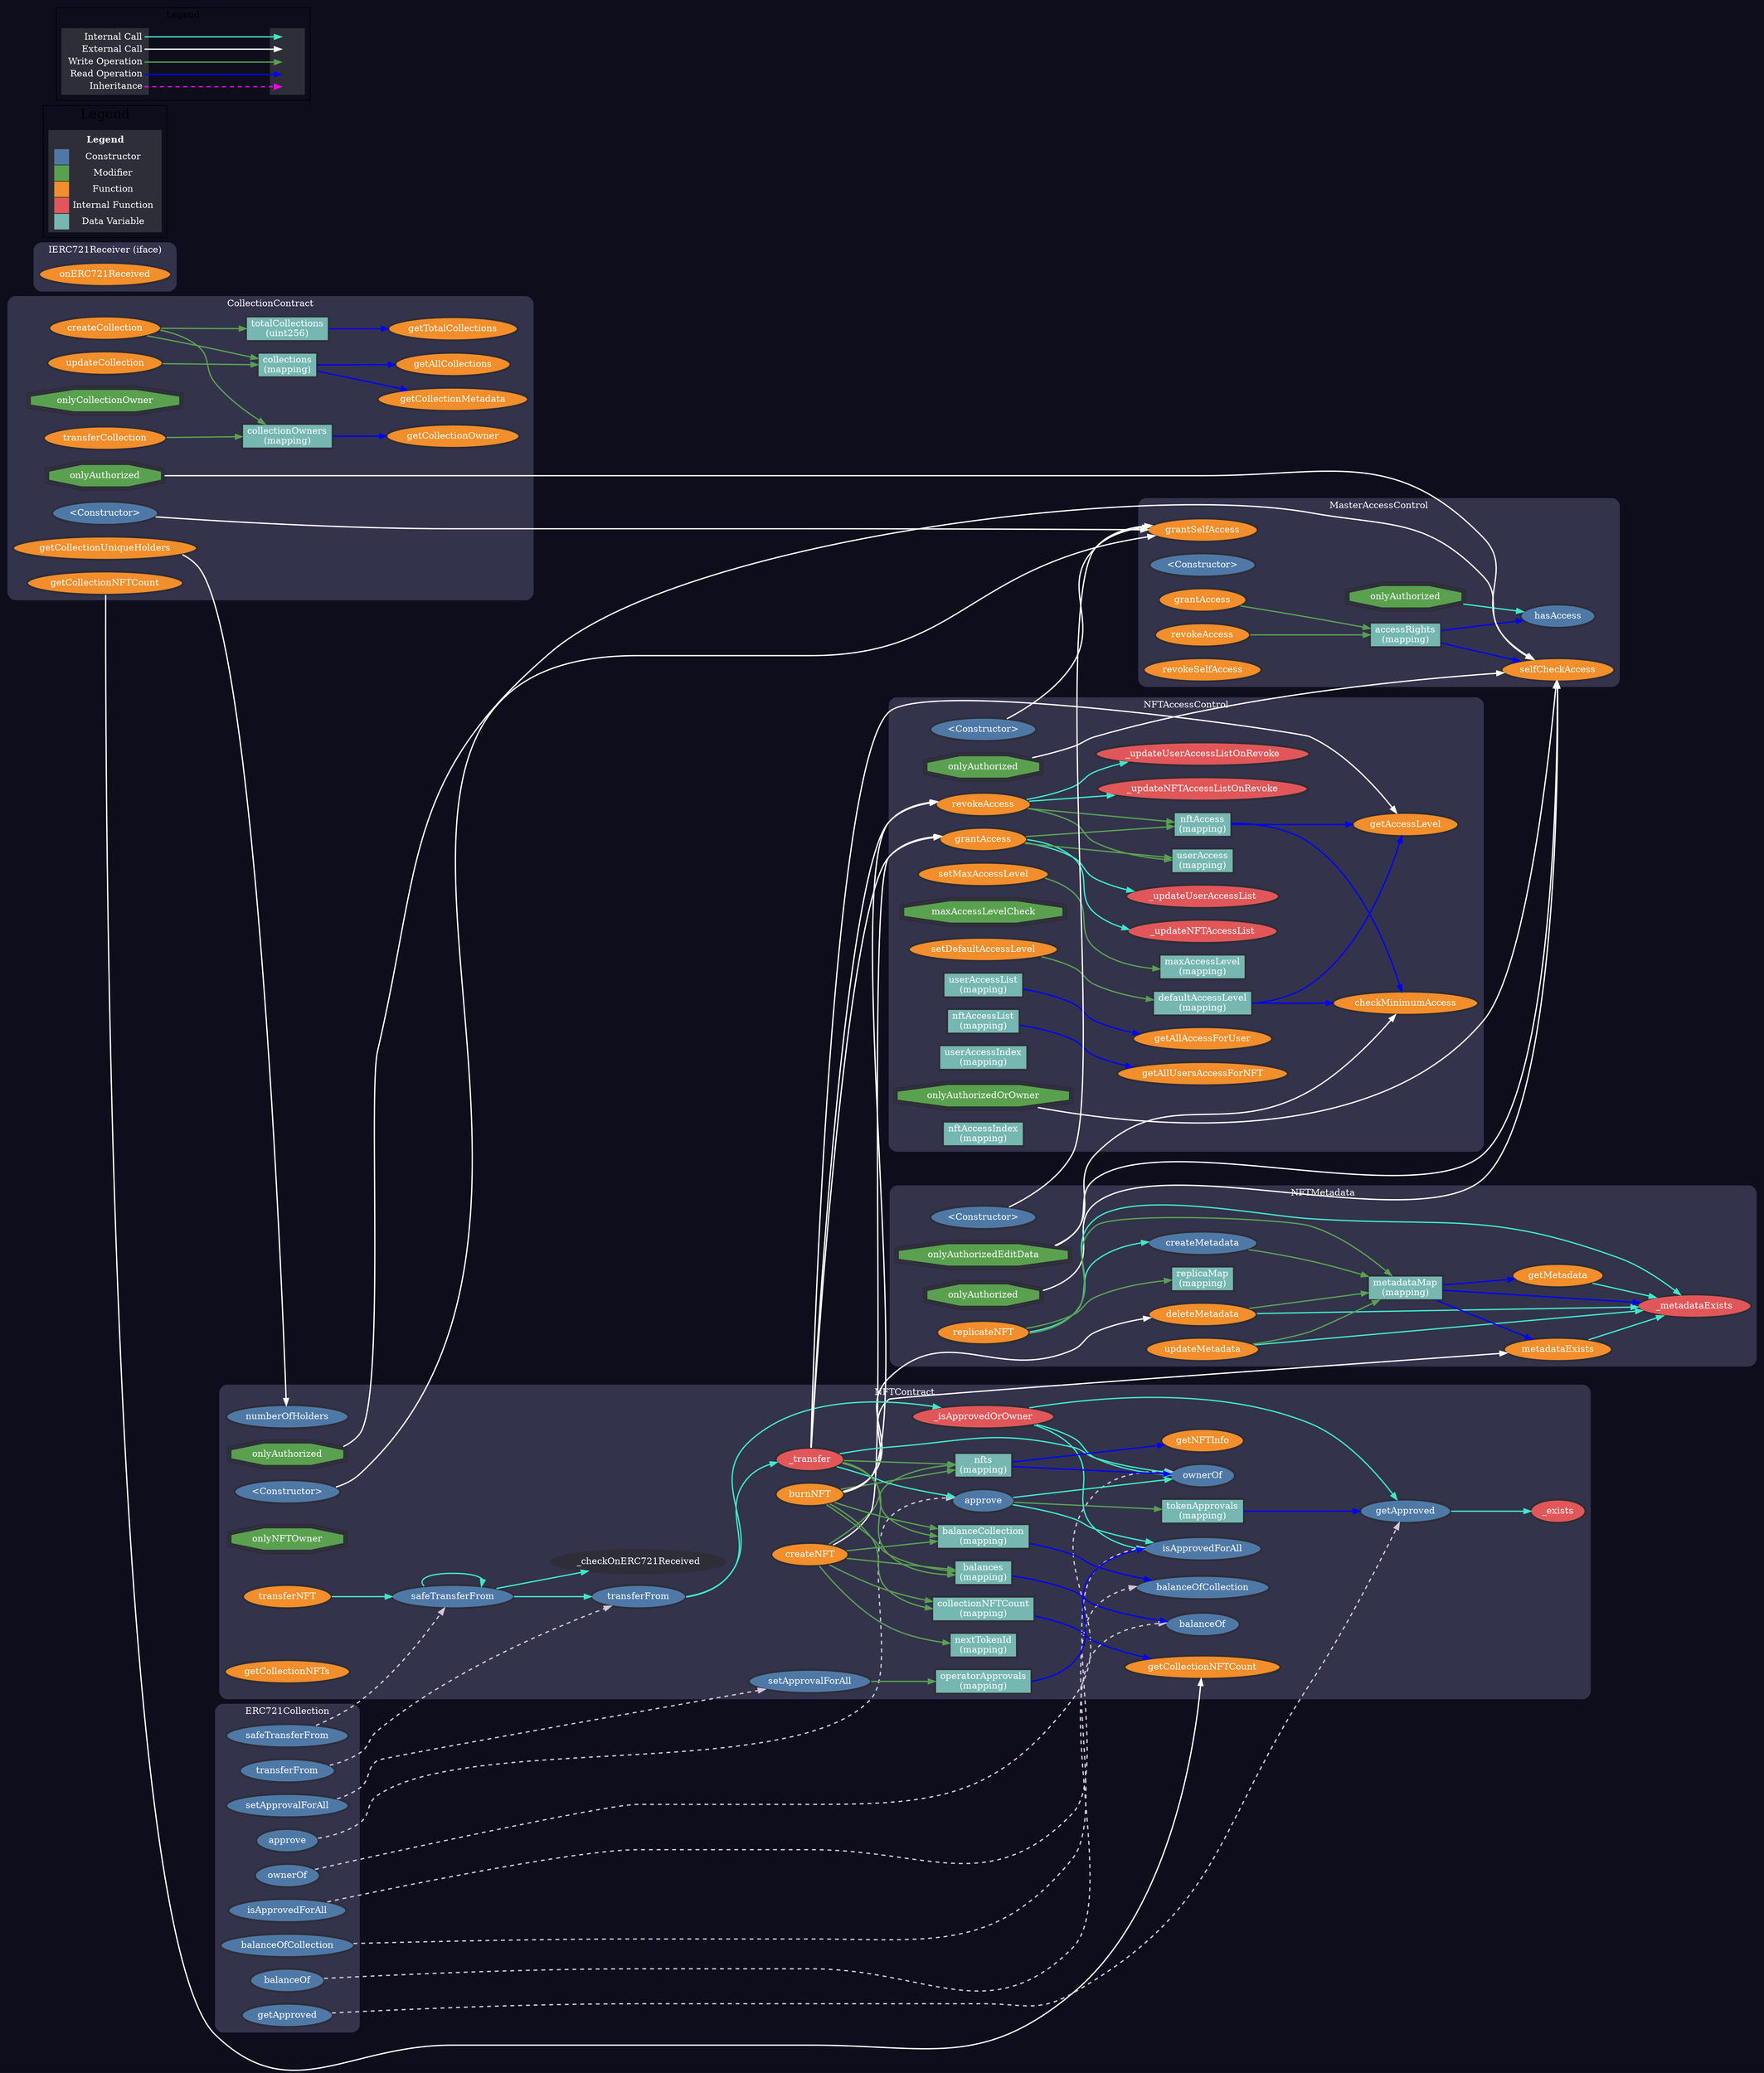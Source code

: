 digraph G {
  graph [ratio="auto", page="100", compound=true, bgcolor="#0d0d1c"];
  node [style="filled", fillcolor="#2E2E38", color="#2E2E38", penwidth=3, fontcolor="white"];
  edge [color="#FFFFFF", penwidth=2, fontname="Helvetica", fontcolor="white"];

  subgraph "clusterCollectionContract" {
    graph [label="CollectionContract", color="#33334C", fontcolor="white", style="rounded", bgcolor="#33334C"];
    "CollectionContract.<Constructor>" [label="<Constructor>", fillcolor="#4E79A7", fontcolor="white"];
    "CollectionContract.onlyAuthorized" [label="onlyAuthorized", fillcolor="#59A14F", fontcolor="white", shape=doubleoctagon];
    "CollectionContract.onlyCollectionOwner" [label="onlyCollectionOwner", fillcolor="#59A14F", fontcolor="white", shape=doubleoctagon];
    "CollectionContract.createCollection" [label="createCollection", fillcolor="#F28E2B", fontcolor="white"];
    "CollectionContract.updateCollection" [label="updateCollection", fillcolor="#F28E2B", fontcolor="white"];
    "CollectionContract.transferCollection" [label="transferCollection", fillcolor="#F28E2B", fontcolor="white"];
    "CollectionContract.getCollectionMetadata" [label="getCollectionMetadata", fillcolor="#F28E2B", fontcolor="white"];
    "CollectionContract.getCollectionOwner" [label="getCollectionOwner", fillcolor="#F28E2B", fontcolor="white"];
    "CollectionContract.getTotalCollections" [label="getTotalCollections", fillcolor="#F28E2B", fontcolor="white"];
    "CollectionContract.getAllCollections" [label="getAllCollections", fillcolor="#F28E2B", fontcolor="white"];
    "CollectionContract.getCollectionNFTCount" [label="getCollectionNFTCount", fillcolor="#F28E2B", fontcolor="white"];
    "CollectionContract.getCollectionUniqueHolders" [label="getCollectionUniqueHolders", fillcolor="#F28E2B", fontcolor="white"];

    "CollectionContract.collections" [label="collections\n(mapping)", shape="rectangle", fillcolor="#76B7B2", fontcolor="white"];
    "CollectionContract.collectionOwners" [label="collectionOwners\n(mapping)", shape="rectangle", fillcolor="#76B7B2", fontcolor="white"];
    "CollectionContract.totalCollections" [label="totalCollections\n(uint256)", shape="rectangle", fillcolor="#76B7B2", fontcolor="white"];
  }

  subgraph "clusterMasterAccessControl" {
    graph [label="MasterAccessControl", color="#33334C", fontcolor="white", style="rounded", bgcolor="#33334C"];
    "MasterAccessControl.grantSelfAccess" [label="grantSelfAccess", fillcolor="#F28E2B", fontcolor="white"];
    "MasterAccessControl.selfCheckAccess" [label="selfCheckAccess", fillcolor="#F28E2B", fontcolor="white"];
    "MasterAccessControl.onlyAuthorized" [label="onlyAuthorized", fillcolor="#59A14F", fontcolor="white", shape=doubleoctagon];
    "MasterAccessControl.<Constructor>" [label="<Constructor>", fillcolor="#4E79A7", fontcolor="white"];
    "MasterAccessControl.grantAccess" [label="grantAccess", fillcolor="#F28E2B", fontcolor="white"];
    "MasterAccessControl.revokeAccess" [label="revokeAccess", fillcolor="#F28E2B", fontcolor="white"];
    "MasterAccessControl.revokeSelfAccess" [label="revokeSelfAccess", fillcolor="#F28E2B", fontcolor="white"];
    "MasterAccessControl.hasAccess" [label="hasAccess", fillcolor="#4E79A7", fontcolor="white"];

    "MasterAccessControl.accessRights" [label="accessRights\n(mapping)", shape="rectangle", fillcolor="#76B7B2", fontcolor="white"];
  }

  subgraph "clusterERC721Collection" {
    graph [label="ERC721Collection", color="#33334C", fontcolor="white", style="rounded", bgcolor="#33334C"];
    "ERC721Collection.balanceOf" [label="balanceOf", fillcolor="#4E79A7", fontcolor="white"];
    "ERC721Collection.balanceOfCollection" [label="balanceOfCollection", fillcolor="#4E79A7", fontcolor="white"];
    "ERC721Collection.ownerOf" [label="ownerOf", fillcolor="#4E79A7", fontcolor="white"];
    "ERC721Collection.safeTransferFrom" [label="safeTransferFrom", fillcolor="#4E79A7", fontcolor="white"];
    "ERC721Collection.transferFrom" [label="transferFrom", fillcolor="#4E79A7", fontcolor="white"];
    "ERC721Collection.approve" [label="approve", fillcolor="#4E79A7", fontcolor="white"];
    "ERC721Collection.setApprovalForAll" [label="setApprovalForAll", fillcolor="#4E79A7", fontcolor="white"];
    "ERC721Collection.getApproved" [label="getApproved", fillcolor="#4E79A7", fontcolor="white"];
    "ERC721Collection.isApprovedForAll" [label="isApprovedForAll", fillcolor="#4E79A7", fontcolor="white"];
  }

  subgraph "clusterNFTContract" {
    graph [label="NFTContract", color="#33334C", fontcolor="white", style="rounded", bgcolor="#33334C"];
    "NFTContract.getCollectionNFTCount" [label="getCollectionNFTCount", fillcolor="#F28E2B", fontcolor="white"];
    "NFTContract.numberOfHolders" [label="numberOfHolders", fillcolor="#4E79A7", fontcolor="white"];
    "NFTContract.<Constructor>" [label="<Constructor>", fillcolor="#4E79A7", fontcolor="white"];
    "NFTContract.onlyAuthorized" [label="onlyAuthorized", fillcolor="#59A14F", fontcolor="white", shape=doubleoctagon];
    "NFTContract.onlyNFTOwner" [label="onlyNFTOwner", fillcolor="#59A14F", fontcolor="white", shape=doubleoctagon];
    "NFTContract.createNFT" [label="createNFT", fillcolor="#F28E2B", fontcolor="white"];
    "NFTContract.burnNFT" [label="burnNFT", fillcolor="#F28E2B", fontcolor="white"];
    "NFTContract.transferNFT" [label="transferNFT", fillcolor="#F28E2B", fontcolor="white"];
    "NFTContract.getNFTInfo" [label="getNFTInfo", fillcolor="#F28E2B", fontcolor="white"];
    "NFTContract.getCollectionNFTs" [label="getCollectionNFTs", fillcolor="#F28E2B", fontcolor="white"];
    "NFTContract.balanceOf" [label="balanceOf", fillcolor="#4E79A7", fontcolor="white"];
    "NFTContract.balanceOfCollection" [label="balanceOfCollection", fillcolor="#4E79A7", fontcolor="white"];
    "NFTContract.ownerOf" [label="ownerOf", fillcolor="#4E79A7", fontcolor="white"];
    "NFTContract.safeTransferFrom" [label="safeTransferFrom", fillcolor="#4E79A7", fontcolor="white"];
    "NFTContract.transferFrom" [label="transferFrom", fillcolor="#4E79A7", fontcolor="white"];
    "NFTContract.approve" [label="approve", fillcolor="#4E79A7", fontcolor="white"];
    "NFTContract.setApprovalForAll" [label="setApprovalForAll", fillcolor="#4E79A7", fontcolor="white"];
    "NFTContract.getApproved" [label="getApproved", fillcolor="#4E79A7", fontcolor="white"];
    "NFTContract.isApprovedForAll" [label="isApprovedForAll", fillcolor="#4E79A7", fontcolor="white"];
    "NFTContract._exists" [label="_exists", fillcolor="#E15759", fontcolor="white"];
    "NFTContract._isApprovedOrOwner" [label="_isApprovedOrOwner", fillcolor="#E15759", fontcolor="white"];
    "NFTContract._transfer" [label="_transfer", fillcolor="#E15759", fontcolor="white"];
    "NFTContract._checkOnERC721Received" [label="_checkOnERC721Received", fillcolor="#2E2E38", fontcolor="white"];

    "NFTContract.nfts" [label="nfts\n(mapping)", shape="rectangle", fillcolor="#76B7B2", fontcolor="white"];
    "NFTContract.collectionNFTCount" [label="collectionNFTCount\n(mapping)", shape="rectangle", fillcolor="#76B7B2", fontcolor="white"];
    "NFTContract.balances" [label="balances\n(mapping)", shape="rectangle", fillcolor="#76B7B2", fontcolor="white"];
    "NFTContract.balanceCollection" [label="balanceCollection\n(mapping)", shape="rectangle", fillcolor="#76B7B2", fontcolor="white"];
    "NFTContract.tokenApprovals" [label="tokenApprovals\n(mapping)", shape="rectangle", fillcolor="#76B7B2", fontcolor="white"];
    "NFTContract.operatorApprovals" [label="operatorApprovals\n(mapping)", shape="rectangle", fillcolor="#76B7B2", fontcolor="white"];
    "NFTContract.nextTokenId" [label="nextTokenId\n(mapping)", shape="rectangle", fillcolor="#76B7B2", fontcolor="white"];
  }

  subgraph "clusterIERC721Receiver" {
    graph [label="IERC721Receiver (iface)", color="#33334C", fontcolor="white", style="rounded", bgcolor="#33334C"];
    "IERC721Receiver.onERC721Received" [label="onERC721Received", fillcolor="#F28E2B", fontcolor="white"];
  }

  subgraph "clusterNFTAccessControl" {
    graph [label="NFTAccessControl", color="#33334C", fontcolor="white", style="rounded", bgcolor="#33334C"];
    "NFTAccessControl.grantAccess" [label="grantAccess", fillcolor="#F28E2B", fontcolor="white"];
    "NFTAccessControl.revokeAccess" [label="revokeAccess", fillcolor="#F28E2B", fontcolor="white"];
    "NFTAccessControl.getAccessLevel" [label="getAccessLevel", fillcolor="#F28E2B", fontcolor="white"];
    "NFTAccessControl.<Constructor>" [label="<Constructor>", fillcolor="#4E79A7", fontcolor="white"];
    "NFTAccessControl.onlyAuthorized" [label="onlyAuthorized", fillcolor="#59A14F", fontcolor="white", shape=doubleoctagon];
    "NFTAccessControl.onlyAuthorizedOrOwner" [label="onlyAuthorizedOrOwner", fillcolor="#59A14F", fontcolor="white", shape=doubleoctagon];
    "NFTAccessControl.maxAccessLevelCheck" [label="maxAccessLevelCheck", fillcolor="#59A14F", fontcolor="white", shape=doubleoctagon];
    "NFTAccessControl.setMaxAccessLevel" [label="setMaxAccessLevel", fillcolor="#F28E2B", fontcolor="white"];
    "NFTAccessControl.setDefaultAccessLevel" [label="setDefaultAccessLevel", fillcolor="#F28E2B", fontcolor="white"];
    "NFTAccessControl._updateUserAccessList" [label="_updateUserAccessList", fillcolor="#E15759", fontcolor="white"];
    "NFTAccessControl._updateNFTAccessList" [label="_updateNFTAccessList", fillcolor="#E15759", fontcolor="white"];
    "NFTAccessControl._updateUserAccessListOnRevoke" [label="_updateUserAccessListOnRevoke", fillcolor="#E15759", fontcolor="white"];
    "NFTAccessControl._updateNFTAccessListOnRevoke" [label="_updateNFTAccessListOnRevoke", fillcolor="#E15759", fontcolor="white"];
    "NFTAccessControl.getAllAccessForUser" [label="getAllAccessForUser", fillcolor="#F28E2B", fontcolor="white"];
    "NFTAccessControl.checkMinimumAccess" [label="checkMinimumAccess", fillcolor="#F28E2B", fontcolor="white"];
    "NFTAccessControl.getAllUsersAccessForNFT" [label="getAllUsersAccessForNFT", fillcolor="#F28E2B", fontcolor="white"];

    "NFTAccessControl.nftAccess" [label="nftAccess\n(mapping)", shape="rectangle", fillcolor="#76B7B2", fontcolor="white"];
    "NFTAccessControl.defaultAccessLevel" [label="defaultAccessLevel\n(mapping)", shape="rectangle", fillcolor="#76B7B2", fontcolor="white"];
    "NFTAccessControl.maxAccessLevel" [label="maxAccessLevel\n(mapping)", shape="rectangle", fillcolor="#76B7B2", fontcolor="white"];
    "NFTAccessControl.userAccess" [label="userAccess\n(mapping)", shape="rectangle", fillcolor="#76B7B2", fontcolor="white"];
    "NFTAccessControl.userAccessList" [label="userAccessList\n(mapping)", shape="rectangle", fillcolor="#76B7B2", fontcolor="white"];
    "NFTAccessControl.userAccessIndex" [label="userAccessIndex\n(mapping)", shape="rectangle", fillcolor="#76B7B2", fontcolor="white"];
    "NFTAccessControl.nftAccessList" [label="nftAccessList\n(mapping)", shape="rectangle", fillcolor="#76B7B2", fontcolor="white"];
    "NFTAccessControl.nftAccessIndex" [label="nftAccessIndex\n(mapping)", shape="rectangle", fillcolor="#76B7B2", fontcolor="white"];
  }

  subgraph "clusterNFTMetadata" {
    graph [label="NFTMetadata", color="#33334C", fontcolor="white", style="rounded", bgcolor="#33334C"];
    "NFTMetadata.metadataExists" [label="metadataExists", fillcolor="#F28E2B", fontcolor="white"];
    "NFTMetadata.deleteMetadata" [label="deleteMetadata", fillcolor="#F28E2B", fontcolor="white"];
    "NFTMetadata.<Constructor>" [label="<Constructor>", fillcolor="#4E79A7", fontcolor="white"];
    "NFTMetadata.onlyAuthorized" [label="onlyAuthorized", fillcolor="#59A14F", fontcolor="white", shape=doubleoctagon];
    "NFTMetadata.onlyAuthorizedEditData" [label="onlyAuthorizedEditData", fillcolor="#59A14F", fontcolor="white", shape=doubleoctagon];
    "NFTMetadata.createMetadata" [label="createMetadata", fillcolor="#4E79A7", fontcolor="white"];
    "NFTMetadata.replicateNFT" [label="replicateNFT", fillcolor="#F28E2B", fontcolor="white"];
    "NFTMetadata.updateMetadata" [label="updateMetadata", fillcolor="#F28E2B", fontcolor="white"];
    "NFTMetadata.getMetadata" [label="getMetadata", fillcolor="#F28E2B", fontcolor="white"];
    "NFTMetadata._metadataExists" [label="_metadataExists", fillcolor="#E15759", fontcolor="white"];

    "NFTMetadata.metadataMap" [label="metadataMap\n(mapping)", shape="rectangle", fillcolor="#76B7B2", fontcolor="white"];
    "NFTMetadata.replicaMap" [label="replicaMap\n(mapping)", shape="rectangle", fillcolor="#76B7B2", fontcolor="white"];
  }

   // ---------------------------- Function Calls ---------------------------- //

  // Edges for function calls
  "CollectionContract.<Constructor>";
  "MasterAccessControl.grantSelfAccess";
  "CollectionContract.onlyAuthorized";
  "MasterAccessControl.selfCheckAccess";
  "CollectionContract.getCollectionNFTCount";
  "NFTContract.getCollectionNFTCount";
  "CollectionContract.getCollectionUniqueHolders";
  "NFTContract.numberOfHolders";
  "MasterAccessControl.onlyAuthorized";
  "MasterAccessControl.hasAccess";
  "NFTContract.<Constructor>";
  "NFTContract.onlyAuthorized";
  "NFTContract.createNFT";
  "NFTAccessControl.grantAccess";
  "NFTContract.burnNFT";
  "NFTMetadata.metadataExists";
  "NFTMetadata.deleteMetadata";
  "NFTAccessControl.revokeAccess";
  "NFTContract.transferNFT";
  "NFTContract.safeTransferFrom";
  "NFTContract.transferFrom";
  "NFTContract._checkOnERC721Received";
  "NFTContract._isApprovedOrOwner";
  "NFTContract._transfer";
  "NFTContract.approve";
  "NFTContract.ownerOf";
  "NFTContract.isApprovedForAll";
  "NFTContract.getApproved";
  "NFTContract._exists";
  "NFTAccessControl.getAccessLevel";
  "NFTAccessControl.<Constructor>";
  "NFTAccessControl.onlyAuthorized";
  "NFTAccessControl.onlyAuthorizedOrOwner";
  "NFTAccessControl._updateUserAccessList";
  "NFTAccessControl._updateNFTAccessList";
  "NFTAccessControl._updateUserAccessListOnRevoke";
  "NFTAccessControl._updateNFTAccessListOnRevoke";
  "NFTMetadata.<Constructor>";
  "NFTMetadata.onlyAuthorized";
  "NFTMetadata.onlyAuthorizedEditData";
  "NFTAccessControl.checkMinimumAccess";
  "NFTMetadata.replicateNFT";
  "NFTMetadata._metadataExists";
  "NFTMetadata.createMetadata";
  "NFTMetadata.updateMetadata";
  "NFTMetadata.getMetadata";

  // ---------------------------- Data Variables ---------------------------- //

  "CollectionContract.collections";
  "CollectionContract.collectionOwners";
  "CollectionContract.totalCollections";
  "MasterAccessControl.accessRights";
  "NFTContract.nfts";
  "NFTContract.collectionNFTCount";
  "NFTContract.balances";
  "NFTContract.balanceCollection";
  "NFTContract.tokenApprovals";
  "NFTContract.operatorApprovals";
  "NFTContract.nextTokenId";
  "NFTAccessControl.nftAccess";
  "NFTAccessControl.defaultAccessLevel";
  "NFTAccessControl.maxAccessLevel";
  "NFTAccessControl.userAccess";
  "NFTAccessControl.userAccessList";
  "NFTAccessControl.userAccessIndex";
  "NFTAccessControl.nftAccessList";
  "NFTAccessControl.nftAccessIndex";
  "NFTMetadata.metadataMap";
  "NFTMetadata.replicaMap";

  // ---------------------------- Data Call Flow ---------------------------- //

  // CollectionContract
  "CollectionContract.createCollection" -> "CollectionContract.collections" [color="#59A14F"];
  "CollectionContract.createCollection" -> "CollectionContract.collectionOwners" [color="#59A14F"];
  "CollectionContract.createCollection" -> "CollectionContract.totalCollections" [color="#59A14F"];
  "CollectionContract.collections" -> "CollectionContract.getCollectionMetadata" [color="blue"];
  "CollectionContract.collectionOwners" -> "CollectionContract.getCollectionOwner" [color="blue"];
  "CollectionContract.totalCollections" -> "CollectionContract.getTotalCollections" [color="blue"];
  "CollectionContract.collections" -> "CollectionContract.getAllCollections" [color="blue"];
  "CollectionContract.updateCollection" -> "CollectionContract.collections" [color="#59A14F"];
  "CollectionContract.transferCollection" -> "CollectionContract.collectionOwners" [color="#59A14F"];

  // MasterAccessControl
  "MasterAccessControl.grantAccess" -> "MasterAccessControl.accessRights" [color="#59A14F"];
  "MasterAccessControl.revokeAccess" -> "MasterAccessControl.accessRights" [color="#59A14F"];
  "MasterAccessControl.accessRights" -> "MasterAccessControl.hasAccess" [color="blue"];
  "MasterAccessControl.accessRights" -> "MasterAccessControl.selfCheckAccess" [color="blue"];

  // NFTContract
  "NFTContract.createNFT" -> "NFTContract.nfts" [color="#59A14F"];
  "NFTContract.createNFT" -> "NFTContract.collectionNFTCount" [color="#59A14F"];
  "NFTContract.createNFT" -> "NFTContract.balances" [color="#59A14F"];
  "NFTContract.createNFT" -> "NFTContract.balanceCollection" [color="#59A14F"];
  "NFTContract.createNFT" -> "NFTContract.nextTokenId" [color="#59A14F"];
  "NFTContract.burnNFT" -> "NFTContract.nfts" [color="#59A14F"];
  "NFTContract.burnNFT" -> "NFTContract.collectionNFTCount" [color="#59A14F"];
  "NFTContract.burnNFT" -> "NFTContract.balances" [color="#59A14F"];
  "NFTContract.burnNFT" -> "NFTContract.balanceCollection" [color="#59A14F"];
  "NFTContract.nfts" -> "NFTContract.getNFTInfo" [color="blue"];
  "NFTContract.collectionNFTCount" -> "NFTContract.getCollectionNFTCount" [color="blue"];
  "NFTContract.balances" -> "NFTContract.balanceOf" [color="blue"];
  "NFTContract.balanceCollection" -> "NFTContract.balanceOfCollection" [color="blue"];
  "NFTContract.nfts" -> "NFTContract.ownerOf" [color="blue"];
  "NFTContract._transfer" -> "NFTContract.nfts" [color="#59A14F"];
  "NFTContract._transfer" -> "NFTContract.balances" [color="#59A14F"];
  "NFTContract._transfer" -> "NFTContract.balanceCollection" [color="#59A14F"];
  "NFTContract.approve" -> "NFTContract.tokenApprovals" [color="#59A14F"];
  "NFTContract.setApprovalForAll" -> "NFTContract.operatorApprovals" [color="#59A14F"];
  "NFTContract.tokenApprovals" -> "NFTContract.getApproved" [color="blue"];
  "NFTContract.operatorApprovals" -> "NFTContract.isApprovedForAll" [color="blue"];

  // NFTAccessControl
  "NFTAccessControl.grantAccess" -> "NFTAccessControl.nftAccess" [color="#59A14F"];
  "NFTAccessControl.grantAccess" -> "NFTAccessControl.userAccess" [color="#59A14F"];
  "NFTAccessControl.revokeAccess" -> "NFTAccessControl.nftAccess" [color="#59A14F"];
  "NFTAccessControl.revokeAccess" -> "NFTAccessControl.userAccess" [color="#59A14F"];
  "NFTAccessControl.nftAccess" -> "NFTAccessControl.getAccessLevel" [color="blue"];
  "NFTAccessControl.defaultAccessLevel" -> "NFTAccessControl.getAccessLevel" [color="blue"];
  "NFTAccessControl.setMaxAccessLevel" -> "NFTAccessControl.maxAccessLevel" [color="#59A14F"];
  "NFTAccessControl.setDefaultAccessLevel" -> "NFTAccessControl.defaultAccessLevel" [color="#59A14F"];
  "NFTAccessControl.userAccessList" -> "NFTAccessControl.getAllAccessForUser" [color="blue"];
  "NFTAccessControl.nftAccess" -> "NFTAccessControl.checkMinimumAccess" [color="blue"];
  "NFTAccessControl.defaultAccessLevel" -> "NFTAccessControl.checkMinimumAccess" [color="blue"];
  "NFTAccessControl.nftAccessList" -> "NFTAccessControl.getAllUsersAccessForNFT" [color="blue"];

  // NFTMetadata
  "NFTMetadata.createMetadata" -> "NFTMetadata.metadataMap" [color="#59A14F"];
  "NFTMetadata.replicateNFT" -> "NFTMetadata.metadataMap" [color="#59A14F"];
  "NFTMetadata.replicateNFT" -> "NFTMetadata.replicaMap" [color="#59A14F"];
  "NFTMetadata.updateMetadata" -> "NFTMetadata.metadataMap" [color="#59A14F"];
  "NFTMetadata.deleteMetadata" -> "NFTMetadata.metadataMap" [color="#59A14F"];
  "NFTMetadata.metadataMap" -> "NFTMetadata.getMetadata" [color="blue"];
  "NFTMetadata.metadataMap" -> "NFTMetadata._metadataExists" [color="blue"];
  "NFTMetadata.metadataMap" -> "NFTMetadata.metadataExists" [color="blue"];

  // ---------------------------- Function Flow ---------------------------- //

  "CollectionContract.<Constructor>" -> "MasterAccessControl.grantSelfAccess" [color="white"];
  "CollectionContract.onlyAuthorized" -> "MasterAccessControl.selfCheckAccess" [color="white"];
  "CollectionContract.getCollectionNFTCount" -> "NFTContract.getCollectionNFTCount" [color="white"];
  "CollectionContract.getCollectionUniqueHolders" -> "NFTContract.numberOfHolders" [color="white"];
  "MasterAccessControl.onlyAuthorized" -> "MasterAccessControl.hasAccess" [color="#40e7c8"];
  "NFTContract.<Constructor>" -> "MasterAccessControl.grantSelfAccess" [color="white"];
  "NFTContract.onlyAuthorized" -> "MasterAccessControl.selfCheckAccess" [color="white"];
  "NFTContract.createNFT" -> "NFTAccessControl.grantAccess" [color="white"];
  "NFTContract.burnNFT" -> "NFTMetadata.metadataExists" [color="white"];
  "NFTContract.burnNFT" -> "NFTMetadata.deleteMetadata" [color="white"];
  "NFTContract.burnNFT" -> "NFTAccessControl.revokeAccess" [color="white"];
  "NFTContract.transferNFT" -> "NFTContract.safeTransferFrom" [color="#40e7c8"];
  "NFTContract.safeTransferFrom" -> "NFTContract.transferFrom" [color="#40e7c8"];
  "NFTContract.safeTransferFrom" -> "NFTContract._checkOnERC721Received" [color="#40e7c8"];
  "NFTContract.safeTransferFrom" -> "NFTContract.safeTransferFrom" [color="#40e7c8"];
  "NFTContract.transferFrom" -> "NFTContract._isApprovedOrOwner" [color="#40e7c8"];
  "NFTContract.transferFrom" -> "NFTContract._transfer" [color="#40e7c8"];
  "NFTContract.approve" -> "NFTContract.ownerOf" [color="#40e7c8"];
  "NFTContract.approve" -> "NFTContract.isApprovedForAll" [color="#40e7c8"];
  "NFTContract.getApproved" -> "NFTContract._exists" [color="#40e7c8"];
  "NFTContract._isApprovedOrOwner" -> "NFTContract.ownerOf" [color="#40e7c8"];
  "NFTContract._isApprovedOrOwner" -> "NFTContract.getApproved" [color="#40e7c8"];
  "NFTContract._isApprovedOrOwner" -> "NFTContract.isApprovedForAll" [color="#40e7c8"];
  "NFTContract._transfer" -> "NFTContract.ownerOf" [color="#40e7c8"];
  "NFTContract._transfer" -> "NFTContract.approve" [color="#40e7c8"];
  "NFTContract._transfer" -> "NFTAccessControl.getAccessLevel" [color="white"];
  "NFTContract._transfer" -> "NFTAccessControl.revokeAccess" [color="white"];
  "NFTContract._transfer" -> "NFTAccessControl.grantAccess" [color="white"];
  "NFTAccessControl.<Constructor>" -> "MasterAccessControl.grantSelfAccess" [color="white"];
  "NFTAccessControl.onlyAuthorized" -> "MasterAccessControl.selfCheckAccess" [color="white"];
  "NFTAccessControl.onlyAuthorizedOrOwner" -> "MasterAccessControl.selfCheckAccess" [color="white"];
  "NFTAccessControl.grantAccess" -> "NFTAccessControl._updateUserAccessList" [color="#40e7c8"];
  "NFTAccessControl.grantAccess" -> "NFTAccessControl._updateNFTAccessList" [color="#40e7c8"];
  "NFTAccessControl.revokeAccess" -> "NFTAccessControl._updateUserAccessListOnRevoke" [color="#40e7c8"];
  "NFTAccessControl.revokeAccess" -> "NFTAccessControl._updateNFTAccessListOnRevoke" [color="#40e7c8"];
  "NFTMetadata.<Constructor>" -> "MasterAccessControl.grantSelfAccess" [color="white"];
  "NFTMetadata.onlyAuthorized" -> "MasterAccessControl.selfCheckAccess" [color="white"];
  "NFTMetadata.onlyAuthorizedEditData" -> "NFTAccessControl.checkMinimumAccess" [color="white"];
  "NFTMetadata.onlyAuthorizedEditData" -> "MasterAccessControl.selfCheckAccess" [color="white"];
  "NFTMetadata.replicateNFT" -> "NFTMetadata._metadataExists" [color="#40e7c8"];
  "NFTMetadata.replicateNFT" -> "NFTMetadata.createMetadata" [color="#40e7c8"];
  "NFTMetadata.updateMetadata" -> "NFTMetadata._metadataExists" [color="#40e7c8"];
  "NFTMetadata.deleteMetadata" -> "NFTMetadata._metadataExists" [color="#40e7c8"];
  "NFTMetadata.getMetadata" -> "NFTMetadata._metadataExists" [color="#40e7c8"];
  "NFTMetadata.metadataExists" -> "NFTMetadata._metadataExists" [color="#40e7c8"];





// Define ERC721Collection interface functions
"ERC721Collection.balanceOf";
"ERC721Collection.balanceOfCollection";
"ERC721Collection.ownerOf";
"ERC721Collection.safeTransferFrom";
"ERC721Collection.transferFrom";
"ERC721Collection.approve";
"ERC721Collection.setApprovalForAll";
"ERC721Collection.getApproved";
"ERC721Collection.isApprovedForAll";

// Connect ERC721Collection to NFTContract (inheritance)
"ERC721Collection.balanceOf" -> "NFTContract.balanceOf" [color="#d2c6d7", style="dashed"];
"ERC721Collection.balanceOfCollection" -> "NFTContract.balanceOfCollection" [color="#d2c6d7", style="dashed"];
"ERC721Collection.ownerOf" -> "NFTContract.ownerOf" [color="#d2c6d7", style="dashed"];
"ERC721Collection.safeTransferFrom" -> "NFTContract.safeTransferFrom" [color="#d2c6d7", style="dashed"];
"ERC721Collection.transferFrom" -> "NFTContract.transferFrom" [color="#d2c6d7", style="dashed"];
"ERC721Collection.approve" -> "NFTContract.approve" [color="#d2c6d7", style="dashed"];
"ERC721Collection.setApprovalForAll" -> "NFTContract.setApprovalForAll" [color="#d2c6d7", style="dashed"];
"ERC721Collection.getApproved" -> "NFTContract.getApproved" [color="#d2c6d7", style="dashed"];
"ERC721Collection.isApprovedForAll" -> "NFTContract.isApprovedForAll" [color="#d2c6d7", style="dashed"];






rankdir=LR
subgraph cluster_legend {
  label="Legend";
  fontsize=20;
  node [shape=plaintext];
  
  legend [label=<
    <TABLE BORDER="0" CELLBORDER="1" CELLSPACING="0" CELLPADDING="4">
      <TR><TD COLSPAN="2"><B>Legend</B></TD></TR>
      <TR>
        <TD BGCOLOR="#4E79A7">&nbsp;&nbsp;&nbsp;</TD>
        <TD>Constructor</TD>
      </TR>
      <TR>
        <TD BGCOLOR="#59A14F">&nbsp;&nbsp;&nbsp;</TD>
        <TD>Modifier</TD>
      </TR>
      <TR>
        <TD BGCOLOR="#F28E2B">&nbsp;&nbsp;&nbsp;</TD>
        <TD>Function</TD>
      </TR>
      <TR>
        <TD BGCOLOR="#E15759">&nbsp;&nbsp;&nbsp;</TD>
        <TD>Internal Function</TD>
      </TR>
      <TR>
        <TD BGCOLOR="#76B7B2">&nbsp;&nbsp;&nbsp;</TD>
        <TD>Data Variable</TD>
      </TR>
    </TABLE>
  >];
}





  rankdir=LR
  node [shape=plaintext]
  subgraph cluster_01 {
    label = "Legend";
  key [label=<<table border="0" cellpadding="2" cellspacing="0" cellborder="0">
    <tr><td align="right" port="i1">Internal Call</td></tr>
    <tr><td align="right" port="i2">External Call</td></tr>
    <tr><td align="right" port="i3">Write Operation</td></tr>
    <tr><td align="right" port="i4">Read Operation</td></tr>
    <tr><td align="right" port="i5">Inheritance</td></tr>
  </table>>]
  key2 [label=<<table border="0" cellpadding="2" cellspacing="0" cellborder="0">
    <tr><td port="i1">&nbsp;&nbsp;&nbsp;</td></tr>
    <tr><td port="i2">&nbsp;&nbsp;&nbsp;</td></tr>
    <tr><td port="i3">&nbsp;&nbsp;&nbsp;</td></tr>
    <tr><td port="i4">&nbsp;&nbsp;&nbsp;</td></tr>
    <tr><td port="i5">&nbsp;&nbsp;&nbsp;</td></tr>
  </table>>]
  key:i1:e -> key2:i1:w [color="#40e7c8"]
  key:i2:e -> key2:i2:w [color="white"]
  key:i3:e -> key2:i3:w [color="#59A14F"]
  key:i4:e -> key2:i4:w [color="blue"]
  key:i5:e -> key2:i5:w [color="#FF00FF", style="dashed"]
}
}
